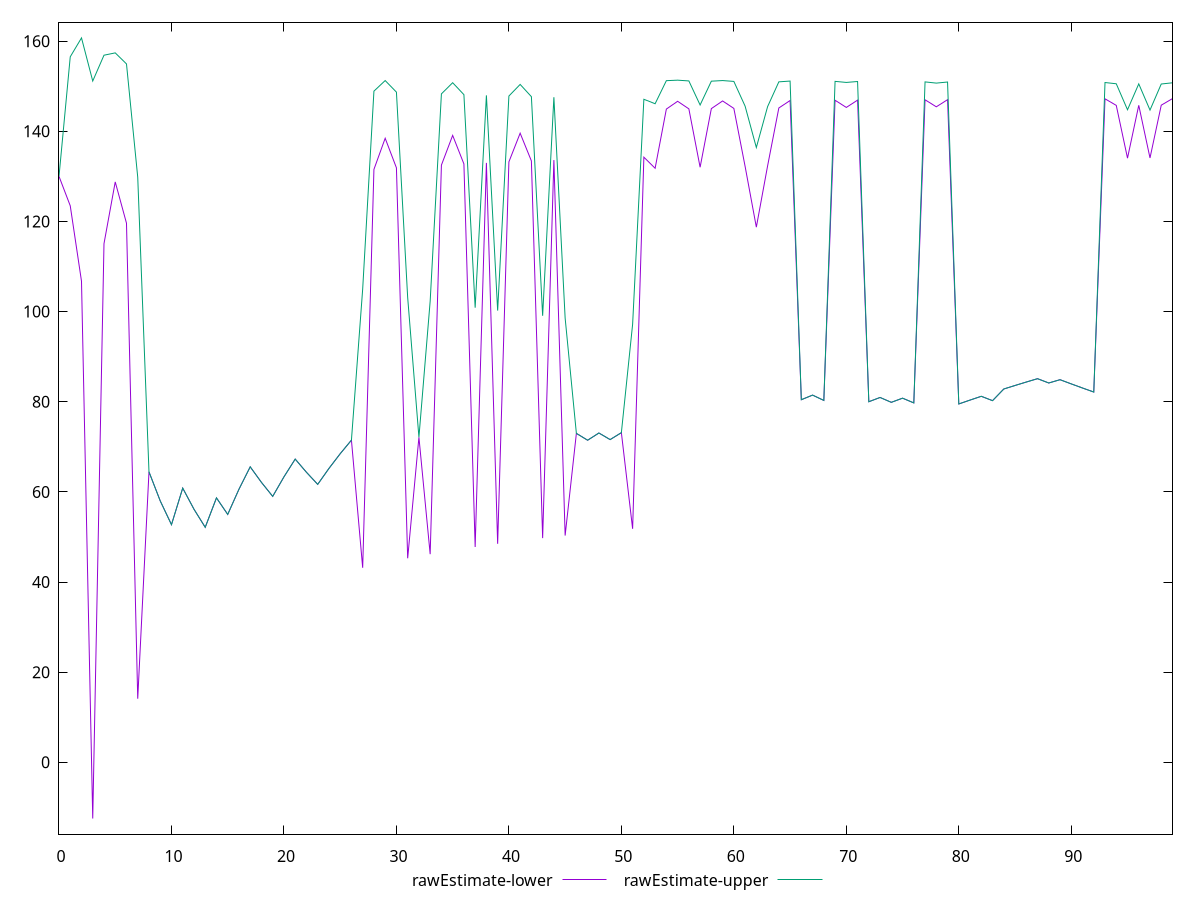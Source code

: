 reset

$rawEstimateLower <<EOF
0 130
1 123.47171099080573
2 106.7374073715634
3 -12.470565072637399
4 115.06642376362791
5 128.7701164083994
6 119.60871527374246
7 14.113853099057607
8 64.44444444444444
9 58
10 52.72727272727273
11 60.833333333333336
12 56.15384615384615
13 52.142857142857146
14 58.666666666666664
15 55
16 60.588235294117645
17 65.55555555555556
18 62.10526315789474
19 59
20 63.333333333333336
21 67.27272727272727
22 64.34782608695652
23 61.666666666666664
24 65.2
25 68.46153846153847
26 71.48148148148148
27 43.16017400970152
28 131.5473803334403
29 138.45297187321447
30 131.8963645282815
31 45.26943338890912
32 72.12121212121212
33 46.17941775301389
34 132.49734157631232
35 139.08932735687605
36 132.75858167613083
37 47.77570617082392
38 132.9983739542714
39 48.481177691420825
40 133.21946831808143
41 139.57913607924303
42 133.4241481844402
43 49.742942650847226
44 133.61432713630393
45 50.310323080396934
46 72.97872340425532
47 71.45833333333333
48 73.06122448979592
49 71.6
50 73.13725490196079
51 51.808852125240364
52 134.25902512648923
53 131.79817103424423
54 144.92795508806321
55 146.6566842338736
56 144.98168114456337
57 132.0220016358506
58 145.03268655511283
59 146.7302788810884
60 145.08119391565958
61 132.22451995611664
62 118.73084672447011
63 132.31881589753937
64 145.17148470446094
65 146.82816212263913
66 80.44776119402985
67 81.47058823529412
68 80.28985507246377
69 146.88646722121376
70 145.29249734654184
71 146.9138224703531
72 80
73 80.94594594594595
74 79.86666666666666
75 80.78947368421052
76 79.74025974025975
77 146.9896178075434
78 145.43210626905454
79 147.01300906548377
80 79.50617283950618
81 80.36585365853658
82 81.20481927710843
83 80.23809523809524
84 82.82352941176471
85 83.6046511627907
86 84.36781609195403
87 85.11363636363636
88 84.15730337078652
89 84.88888888888889
90 83.95604395604396
91 83.04347826086956
92 82.15053763440861
93 147.20477756494364
94 145.74850325049317
95 134.04303416694353
96 145.7707737942859
97 134.08108850562314
98 145.79239159770742
99 147.25379672864733
EOF

$rawEstimateUpper <<EOF
0 130
1 156.52828900919425
2 160.71857322993313
3 151.15114828473548
4 156.88005503929318
5 157.3979527345061
6 154.94768365202032
7 129.81187616341748
8 64.44444444444444
9 58
10 52.72727272727273
11 60.833333333333336
12 56.15384615384615
13 52.142857142857146
14 58.666666666666664
15 55
16 60.588235294117645
17 65.55555555555556
18 62.10526315789474
19 59
20 63.333333333333336
21 67.27272727272727
22 64.34782608695652
23 61.666666666666664
24 65.2
25 68.46153846153847
26 71.48148148148148
27 105.0033686716878
28 148.90954570201512
29 151.25572948799694
30 148.68912295438972
31 103.11844492108905
32 72.12121212121212
33 102.30120243177905
34 148.3014086860213
35 150.7765925966884
36 148.12957823448485
37 100.86159990819053
38 147.97005560132354
39 100.22290657827027
40 147.8214217476129
41 150.39944114963436
42 147.68247810579484
43 99.07674544734616
44 147.55220422819235
45 98.55973405405078
46 72.97872340425532
47 71.45833333333333
48 73.06122448979592
49 71.6
50 73.13725490196079
51 97.18935037826184
52 147.10197988135752
53 146.1120891972976
54 151.23159718186557
55 151.34201376770181
56 151.17374553485655
57 145.83351961257728
58 151.11889589077367
59 151.2567372447386
60 151.06679782067465
61 145.58307748378638
62 136.40033091360905
63 145.46698929232826
64 150.96999207283616
65 151.14397083415741
66 80.44776119402985
67 81.47058823529412
68 80.28985507246377
69 151.0771533550647
70 150.84059015496416
71 151.04589472265164
72 80
73 80.94594594594595
74 79.86666666666666
75 80.78947368421052
76 79.74025974025975
77 150.95958441444216
78 150.69178655554498
79 150.93303699757737
80 79.50617283950618
81 80.36585365853658
82 81.20481927710843
83 80.23809523809524
84 82.82352941176471
85 83.6046511627907
86 84.36781609195403
87 85.11363636363636
88 84.15730337078652
89 84.88888888888889
90 83.95604395604396
91 83.04347826086956
92 82.15053763440861
93 150.82112566864492
94 150.5448557029431
95 144.77847278923355
96 150.51742177114306
97 144.70641715439086
98 150.4908490068978
99 150.75997630059106
EOF

set key outside below
set xrange [0:99]
set yrange [-15.93434783868881:164.18235599598455]
set trange [-15.93434783868881:164.18235599598455]
set terminal svg size 640, 520 enhanced background rgb 'white'
set output "report_00020_2021-02-19T21:17:38.612Z2/unminified-css/samples/pages+cached/rawEstimate/values.svg"

plot $rawEstimateLower title "rawEstimate-lower" with line, \
     $rawEstimateUpper title "rawEstimate-upper" with line

reset
